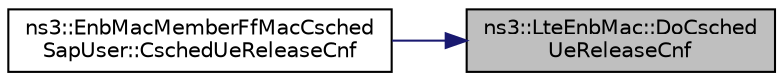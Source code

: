 digraph "ns3::LteEnbMac::DoCschedUeReleaseCnf"
{
 // LATEX_PDF_SIZE
  edge [fontname="Helvetica",fontsize="10",labelfontname="Helvetica",labelfontsize="10"];
  node [fontname="Helvetica",fontsize="10",shape=record];
  rankdir="RL";
  Node1 [label="ns3::LteEnbMac::DoCsched\lUeReleaseCnf",height=0.2,width=0.4,color="black", fillcolor="grey75", style="filled", fontcolor="black",tooltip="CSched UE Release configure function."];
  Node1 -> Node2 [dir="back",color="midnightblue",fontsize="10",style="solid",fontname="Helvetica"];
  Node2 [label="ns3::EnbMacMemberFfMacCsched\lSapUser::CschedUeReleaseCnf",height=0.2,width=0.4,color="black", fillcolor="white", style="filled",URL="$classns3_1_1_enb_mac_member_ff_mac_csched_sap_user.html#ab426d981fee26df0d6e0414ebf3b9079",tooltip="CSCHED_UE_RELEASE_CNF."];
}
